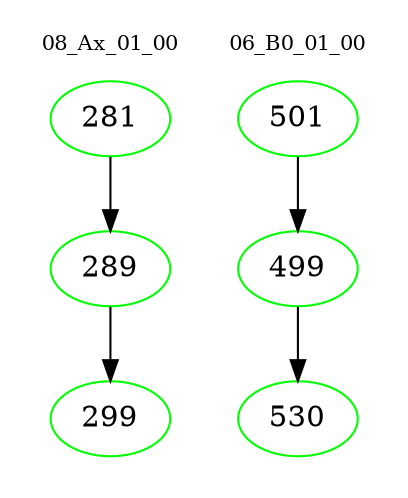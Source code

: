 digraph{
subgraph cluster_0 {
color = white
label = "08_Ax_01_00";
fontsize=10;
T0_281 [label="281", color="green"]
T0_281 -> T0_289 [color="black"]
T0_289 [label="289", color="green"]
T0_289 -> T0_299 [color="black"]
T0_299 [label="299", color="green"]
}
subgraph cluster_1 {
color = white
label = "06_B0_01_00";
fontsize=10;
T1_501 [label="501", color="green"]
T1_501 -> T1_499 [color="black"]
T1_499 [label="499", color="green"]
T1_499 -> T1_530 [color="black"]
T1_530 [label="530", color="green"]
}
}
